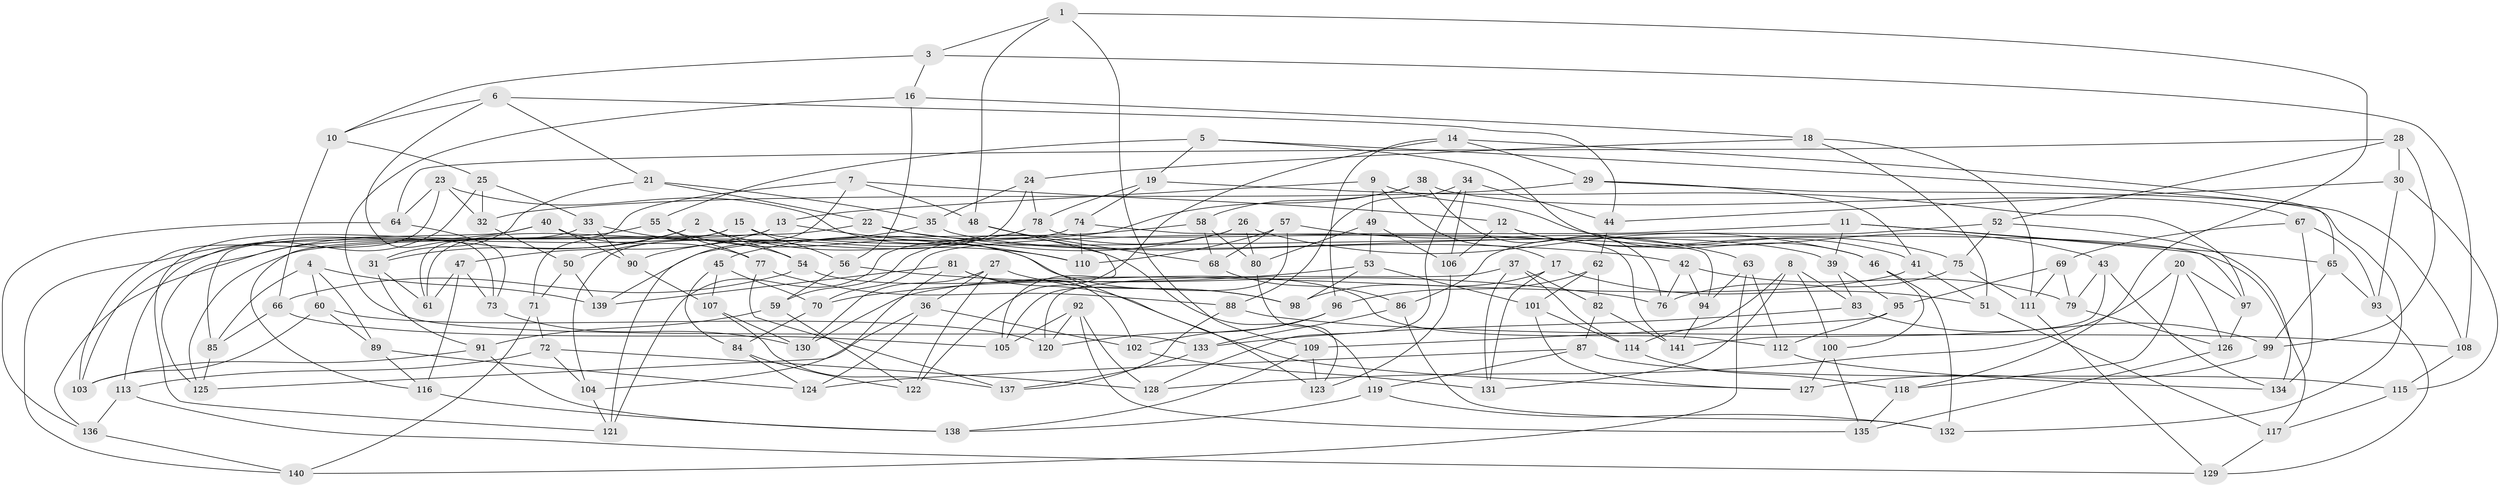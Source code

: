 // Generated by graph-tools (version 1.1) at 2025/11/02/27/25 16:11:46]
// undirected, 141 vertices, 282 edges
graph export_dot {
graph [start="1"]
  node [color=gray90,style=filled];
  1;
  2;
  3;
  4;
  5;
  6;
  7;
  8;
  9;
  10;
  11;
  12;
  13;
  14;
  15;
  16;
  17;
  18;
  19;
  20;
  21;
  22;
  23;
  24;
  25;
  26;
  27;
  28;
  29;
  30;
  31;
  32;
  33;
  34;
  35;
  36;
  37;
  38;
  39;
  40;
  41;
  42;
  43;
  44;
  45;
  46;
  47;
  48;
  49;
  50;
  51;
  52;
  53;
  54;
  55;
  56;
  57;
  58;
  59;
  60;
  61;
  62;
  63;
  64;
  65;
  66;
  67;
  68;
  69;
  70;
  71;
  72;
  73;
  74;
  75;
  76;
  77;
  78;
  79;
  80;
  81;
  82;
  83;
  84;
  85;
  86;
  87;
  88;
  89;
  90;
  91;
  92;
  93;
  94;
  95;
  96;
  97;
  98;
  99;
  100;
  101;
  102;
  103;
  104;
  105;
  106;
  107;
  108;
  109;
  110;
  111;
  112;
  113;
  114;
  115;
  116;
  117;
  118;
  119;
  120;
  121;
  122;
  123;
  124;
  125;
  126;
  127;
  128;
  129;
  130;
  131;
  132;
  133;
  134;
  135;
  136;
  137;
  138;
  139;
  140;
  141;
  1 -- 48;
  1 -- 3;
  1 -- 109;
  1 -- 118;
  2 -- 125;
  2 -- 31;
  2 -- 54;
  2 -- 110;
  3 -- 16;
  3 -- 108;
  3 -- 10;
  4 -- 89;
  4 -- 60;
  4 -- 85;
  4 -- 139;
  5 -- 46;
  5 -- 108;
  5 -- 19;
  5 -- 55;
  6 -- 73;
  6 -- 44;
  6 -- 10;
  6 -- 21;
  7 -- 71;
  7 -- 12;
  7 -- 48;
  7 -- 61;
  8 -- 100;
  8 -- 83;
  8 -- 114;
  8 -- 131;
  9 -- 13;
  9 -- 17;
  9 -- 49;
  9 -- 43;
  10 -- 25;
  10 -- 66;
  11 -- 70;
  11 -- 65;
  11 -- 97;
  11 -- 39;
  12 -- 41;
  12 -- 75;
  12 -- 106;
  13 -- 47;
  13 -- 110;
  13 -- 116;
  14 -- 65;
  14 -- 96;
  14 -- 29;
  14 -- 122;
  15 -- 136;
  15 -- 56;
  15 -- 117;
  15 -- 61;
  16 -- 56;
  16 -- 18;
  16 -- 133;
  17 -- 98;
  17 -- 131;
  17 -- 51;
  18 -- 51;
  18 -- 111;
  18 -- 24;
  19 -- 78;
  19 -- 74;
  19 -- 97;
  20 -- 97;
  20 -- 118;
  20 -- 126;
  20 -- 128;
  21 -- 31;
  21 -- 35;
  21 -- 22;
  22 -- 125;
  22 -- 42;
  22 -- 119;
  23 -- 64;
  23 -- 32;
  23 -- 103;
  23 -- 123;
  24 -- 35;
  24 -- 78;
  24 -- 104;
  25 -- 32;
  25 -- 113;
  25 -- 33;
  26 -- 45;
  26 -- 80;
  26 -- 46;
  26 -- 59;
  27 -- 122;
  27 -- 130;
  27 -- 36;
  27 -- 98;
  28 -- 30;
  28 -- 52;
  28 -- 99;
  28 -- 64;
  29 -- 41;
  29 -- 32;
  29 -- 132;
  30 -- 44;
  30 -- 93;
  30 -- 115;
  31 -- 61;
  31 -- 91;
  32 -- 50;
  33 -- 121;
  33 -- 90;
  33 -- 54;
  34 -- 88;
  34 -- 44;
  34 -- 106;
  34 -- 128;
  35 -- 39;
  35 -- 50;
  36 -- 102;
  36 -- 124;
  36 -- 125;
  37 -- 82;
  37 -- 131;
  37 -- 120;
  37 -- 114;
  38 -- 58;
  38 -- 76;
  38 -- 121;
  38 -- 67;
  39 -- 83;
  39 -- 95;
  40 -- 77;
  40 -- 90;
  40 -- 103;
  40 -- 85;
  41 -- 130;
  41 -- 51;
  42 -- 79;
  42 -- 94;
  42 -- 76;
  43 -- 134;
  43 -- 141;
  43 -- 79;
  44 -- 62;
  45 -- 107;
  45 -- 84;
  45 -- 70;
  46 -- 100;
  46 -- 132;
  47 -- 116;
  47 -- 73;
  47 -- 61;
  48 -- 105;
  48 -- 68;
  49 -- 53;
  49 -- 80;
  49 -- 106;
  50 -- 71;
  50 -- 139;
  51 -- 117;
  52 -- 134;
  52 -- 86;
  52 -- 75;
  53 -- 98;
  53 -- 70;
  53 -- 101;
  54 -- 66;
  54 -- 112;
  55 -- 140;
  55 -- 98;
  55 -- 77;
  56 -- 76;
  56 -- 59;
  57 -- 68;
  57 -- 63;
  57 -- 110;
  57 -- 105;
  58 -- 80;
  58 -- 139;
  58 -- 68;
  59 -- 91;
  59 -- 122;
  60 -- 120;
  60 -- 89;
  60 -- 103;
  62 -- 96;
  62 -- 82;
  62 -- 101;
  63 -- 94;
  63 -- 140;
  63 -- 112;
  64 -- 73;
  64 -- 136;
  65 -- 93;
  65 -- 99;
  66 -- 85;
  66 -- 105;
  67 -- 134;
  67 -- 93;
  67 -- 69;
  68 -- 86;
  69 -- 95;
  69 -- 79;
  69 -- 111;
  70 -- 84;
  71 -- 72;
  71 -- 140;
  72 -- 104;
  72 -- 128;
  72 -- 113;
  73 -- 130;
  74 -- 94;
  74 -- 110;
  74 -- 121;
  75 -- 111;
  75 -- 76;
  77 -- 88;
  77 -- 137;
  78 -- 90;
  78 -- 141;
  79 -- 126;
  80 -- 123;
  81 -- 104;
  81 -- 139;
  81 -- 127;
  81 -- 102;
  82 -- 141;
  82 -- 87;
  83 -- 99;
  83 -- 133;
  84 -- 122;
  84 -- 124;
  85 -- 125;
  86 -- 133;
  86 -- 132;
  87 -- 124;
  87 -- 119;
  87 -- 115;
  88 -- 108;
  88 -- 137;
  89 -- 116;
  89 -- 124;
  90 -- 107;
  91 -- 138;
  91 -- 103;
  92 -- 105;
  92 -- 128;
  92 -- 120;
  92 -- 135;
  93 -- 129;
  94 -- 141;
  95 -- 112;
  95 -- 109;
  96 -- 102;
  96 -- 120;
  97 -- 126;
  99 -- 127;
  100 -- 135;
  100 -- 127;
  101 -- 127;
  101 -- 114;
  102 -- 131;
  104 -- 121;
  106 -- 123;
  107 -- 130;
  107 -- 137;
  108 -- 115;
  109 -- 123;
  109 -- 138;
  111 -- 129;
  112 -- 134;
  113 -- 136;
  113 -- 129;
  114 -- 118;
  115 -- 117;
  116 -- 138;
  117 -- 129;
  118 -- 135;
  119 -- 132;
  119 -- 138;
  126 -- 135;
  133 -- 137;
  136 -- 140;
}
